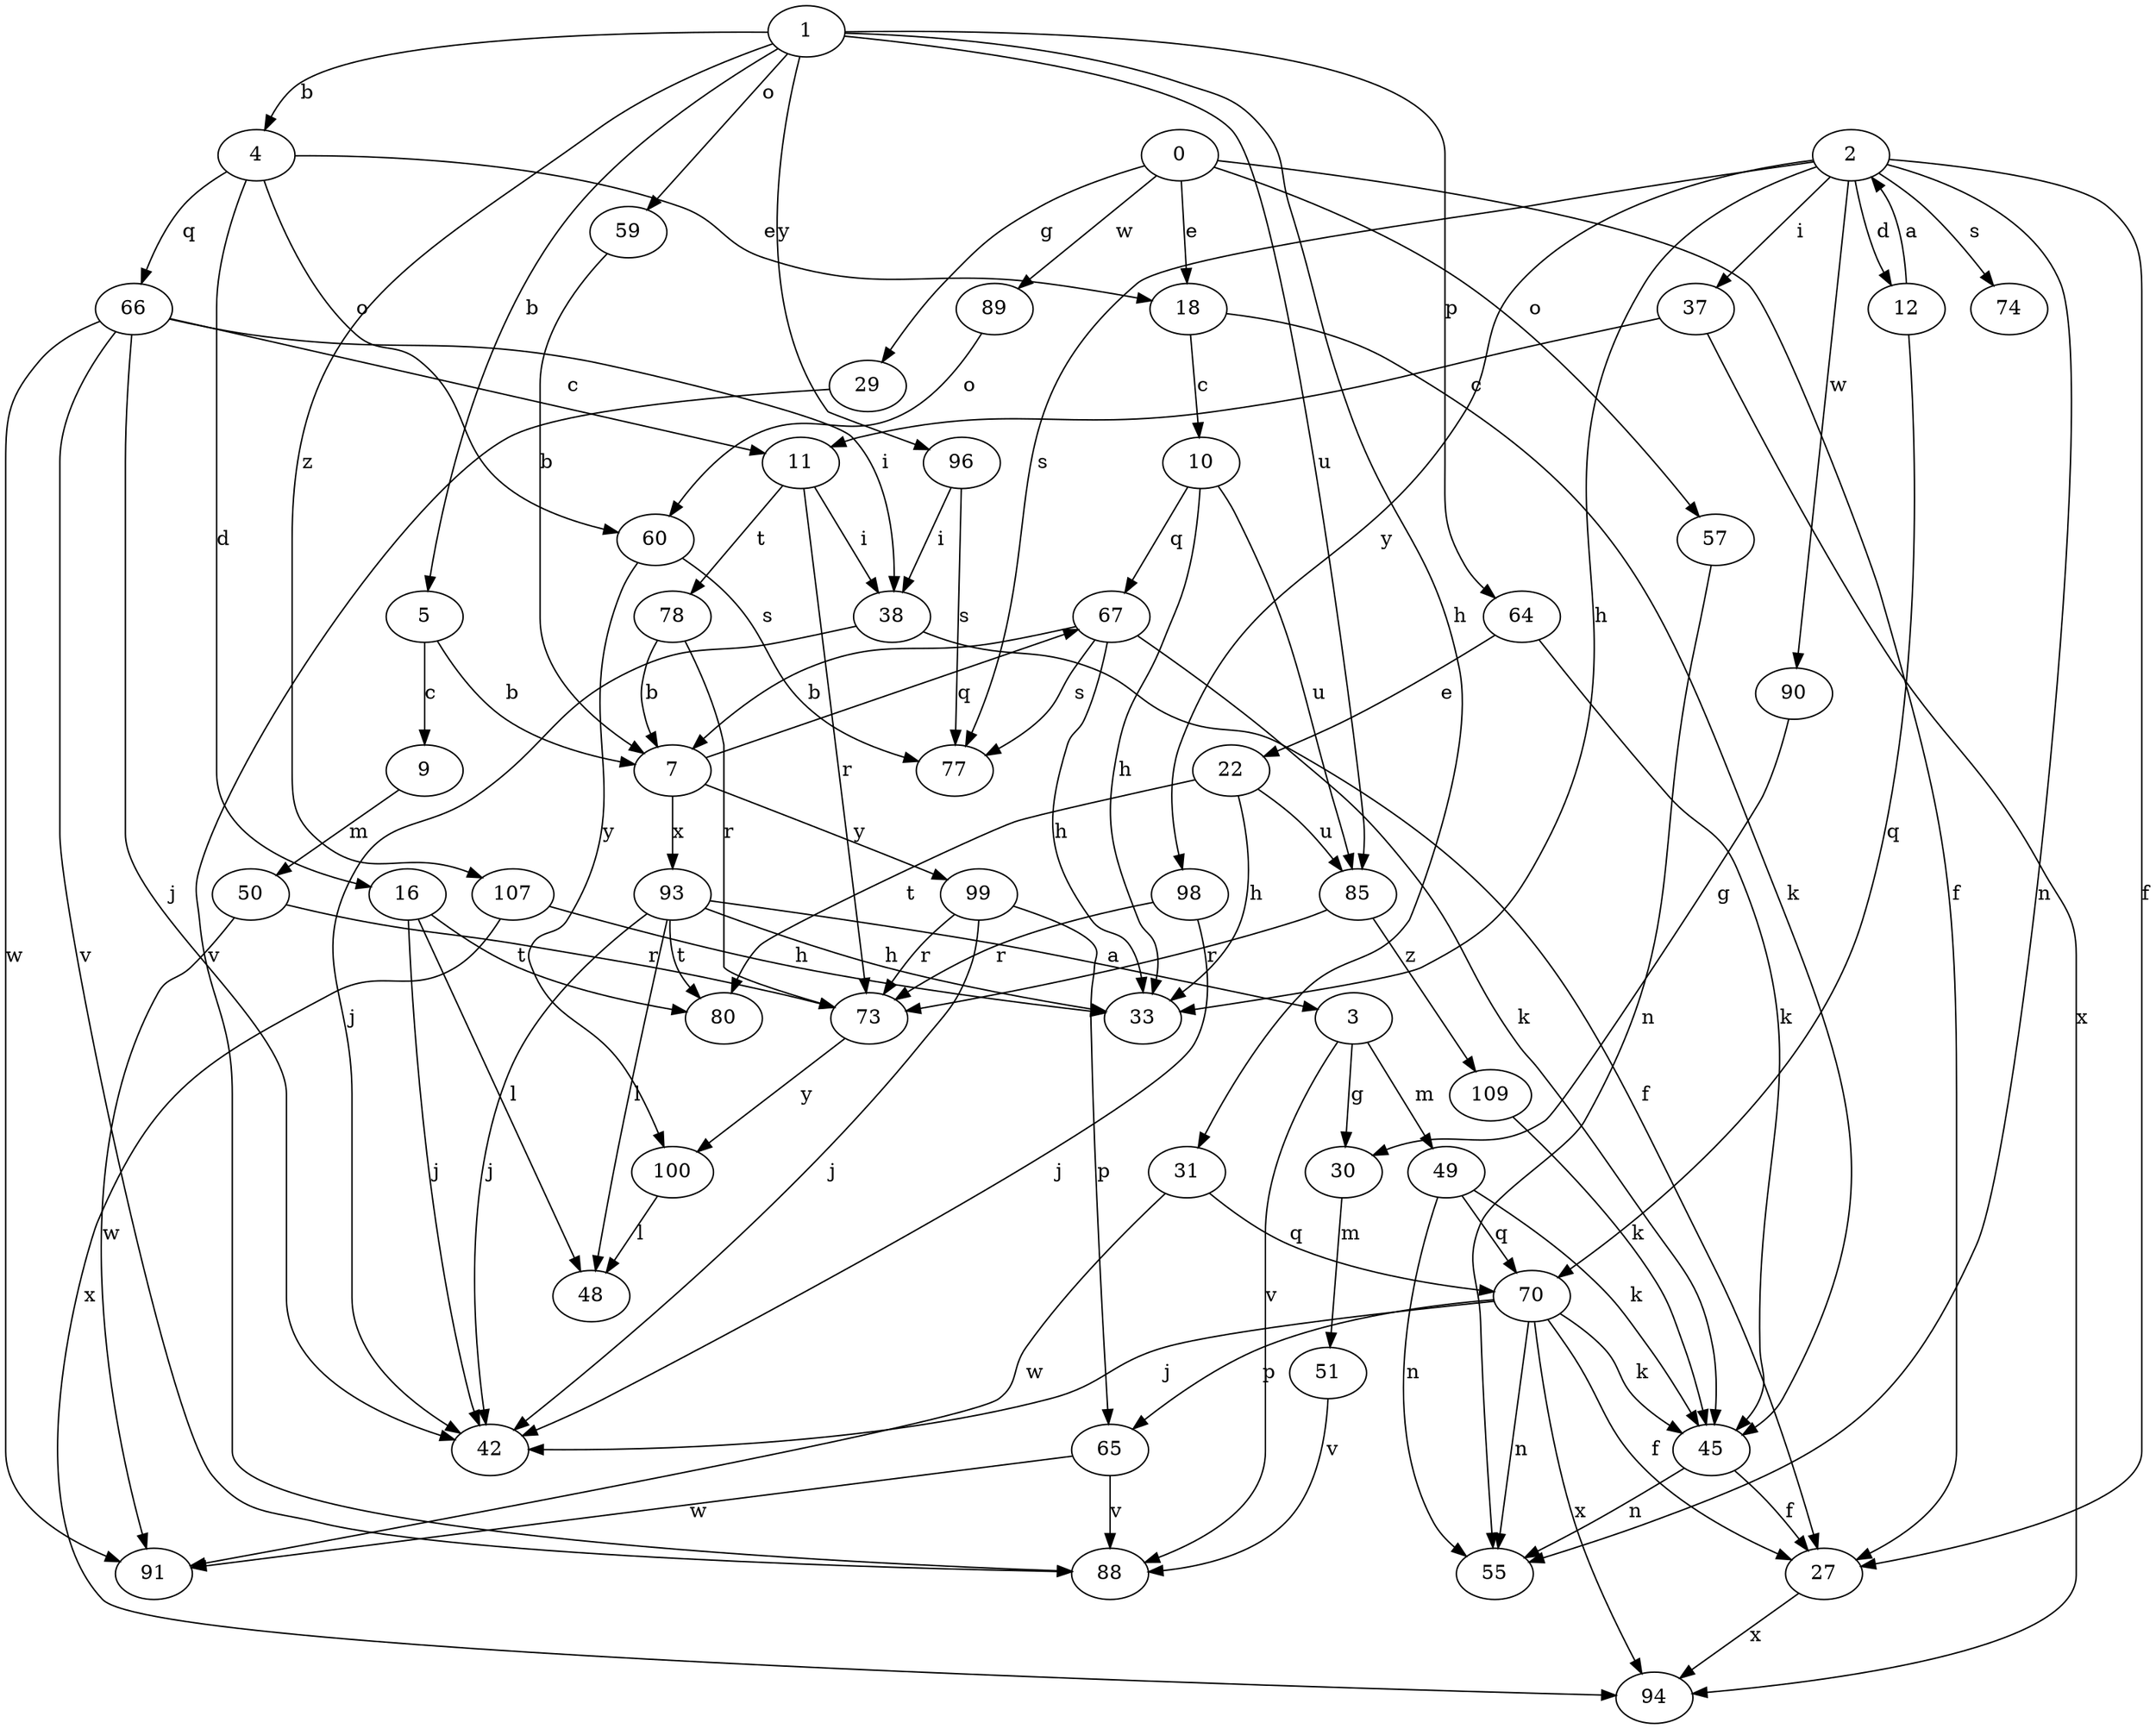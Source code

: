 strict digraph  {
0;
1;
2;
3;
4;
5;
7;
9;
10;
11;
12;
16;
18;
22;
27;
29;
30;
31;
33;
37;
38;
42;
45;
48;
49;
50;
51;
55;
57;
59;
60;
64;
65;
66;
67;
70;
73;
74;
77;
78;
80;
85;
88;
89;
90;
91;
93;
94;
96;
98;
99;
100;
107;
109;
0 -> 18  [label=e];
0 -> 27  [label=f];
0 -> 29  [label=g];
0 -> 57  [label=o];
0 -> 89  [label=w];
1 -> 4  [label=b];
1 -> 5  [label=b];
1 -> 31  [label=h];
1 -> 59  [label=o];
1 -> 64  [label=p];
1 -> 85  [label=u];
1 -> 96  [label=y];
1 -> 107  [label=z];
2 -> 12  [label=d];
2 -> 27  [label=f];
2 -> 33  [label=h];
2 -> 37  [label=i];
2 -> 55  [label=n];
2 -> 74  [label=s];
2 -> 77  [label=s];
2 -> 90  [label=w];
2 -> 98  [label=y];
3 -> 30  [label=g];
3 -> 49  [label=m];
3 -> 88  [label=v];
4 -> 16  [label=d];
4 -> 18  [label=e];
4 -> 60  [label=o];
4 -> 66  [label=q];
5 -> 7  [label=b];
5 -> 9  [label=c];
7 -> 67  [label=q];
7 -> 93  [label=x];
7 -> 99  [label=y];
9 -> 50  [label=m];
10 -> 33  [label=h];
10 -> 67  [label=q];
10 -> 85  [label=u];
11 -> 38  [label=i];
11 -> 73  [label=r];
11 -> 78  [label=t];
12 -> 2  [label=a];
12 -> 70  [label=q];
16 -> 42  [label=j];
16 -> 48  [label=l];
16 -> 80  [label=t];
18 -> 10  [label=c];
18 -> 45  [label=k];
22 -> 33  [label=h];
22 -> 80  [label=t];
22 -> 85  [label=u];
27 -> 94  [label=x];
29 -> 88  [label=v];
30 -> 51  [label=m];
31 -> 70  [label=q];
31 -> 91  [label=w];
37 -> 11  [label=c];
37 -> 94  [label=x];
38 -> 27  [label=f];
38 -> 42  [label=j];
45 -> 27  [label=f];
45 -> 55  [label=n];
49 -> 45  [label=k];
49 -> 55  [label=n];
49 -> 70  [label=q];
50 -> 73  [label=r];
50 -> 91  [label=w];
51 -> 88  [label=v];
57 -> 55  [label=n];
59 -> 7  [label=b];
60 -> 77  [label=s];
60 -> 100  [label=y];
64 -> 22  [label=e];
64 -> 45  [label=k];
65 -> 88  [label=v];
65 -> 91  [label=w];
66 -> 11  [label=c];
66 -> 38  [label=i];
66 -> 42  [label=j];
66 -> 88  [label=v];
66 -> 91  [label=w];
67 -> 7  [label=b];
67 -> 33  [label=h];
67 -> 45  [label=k];
67 -> 77  [label=s];
70 -> 27  [label=f];
70 -> 42  [label=j];
70 -> 45  [label=k];
70 -> 55  [label=n];
70 -> 65  [label=p];
70 -> 94  [label=x];
73 -> 100  [label=y];
78 -> 7  [label=b];
78 -> 73  [label=r];
85 -> 73  [label=r];
85 -> 109  [label=z];
89 -> 60  [label=o];
90 -> 30  [label=g];
93 -> 3  [label=a];
93 -> 33  [label=h];
93 -> 42  [label=j];
93 -> 48  [label=l];
93 -> 80  [label=t];
96 -> 38  [label=i];
96 -> 77  [label=s];
98 -> 42  [label=j];
98 -> 73  [label=r];
99 -> 42  [label=j];
99 -> 65  [label=p];
99 -> 73  [label=r];
100 -> 48  [label=l];
107 -> 33  [label=h];
107 -> 94  [label=x];
109 -> 45  [label=k];
}
